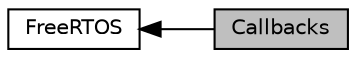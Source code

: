 digraph "Callbacks"
{
  edge [fontname="Helvetica",fontsize="10",labelfontname="Helvetica",labelfontsize="10"];
  node [fontname="Helvetica",fontsize="10",shape=record];
  rankdir=LR;
  Node0 [label="Callbacks",height=0.2,width=0.4,color="black", fillcolor="grey75", style="filled", fontcolor="black"];
  Node1 [label="FreeRTOS",height=0.2,width=0.4,color="black", fillcolor="white", style="filled",URL="$group___free_r_t_o_s.html",tooltip="Everything related to FreeRTOS. "];
  Node1->Node0 [shape=plaintext, dir="back", style="solid"];
}
